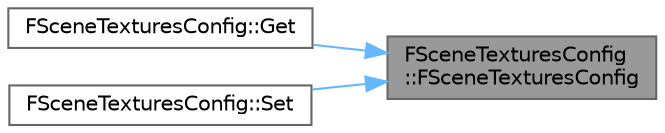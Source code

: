 digraph "FSceneTexturesConfig::FSceneTexturesConfig"
{
 // INTERACTIVE_SVG=YES
 // LATEX_PDF_SIZE
  bgcolor="transparent";
  edge [fontname=Helvetica,fontsize=10,labelfontname=Helvetica,labelfontsize=10];
  node [fontname=Helvetica,fontsize=10,shape=box,height=0.2,width=0.4];
  rankdir="RL";
  Node1 [id="Node000001",label="FSceneTexturesConfig\l::FSceneTexturesConfig",height=0.2,width=0.4,color="gray40", fillcolor="grey60", style="filled", fontcolor="black",tooltip=" "];
  Node1 -> Node2 [id="edge1_Node000001_Node000002",dir="back",color="steelblue1",style="solid",tooltip=" "];
  Node2 [id="Node000002",label="FSceneTexturesConfig::Get",height=0.2,width=0.4,color="grey40", fillcolor="white", style="filled",URL="$d9/d3e/structFSceneTexturesConfig.html#a4147416471e71b45fad6243247886a70",tooltip=" "];
  Node1 -> Node3 [id="edge2_Node000001_Node000003",dir="back",color="steelblue1",style="solid",tooltip=" "];
  Node3 [id="Node000003",label="FSceneTexturesConfig::Set",height=0.2,width=0.4,color="grey40", fillcolor="white", style="filled",URL="$d9/d3e/structFSceneTexturesConfig.html#ae82e80cff076ce067bc795dcd248e0ce",tooltip=" "];
}
